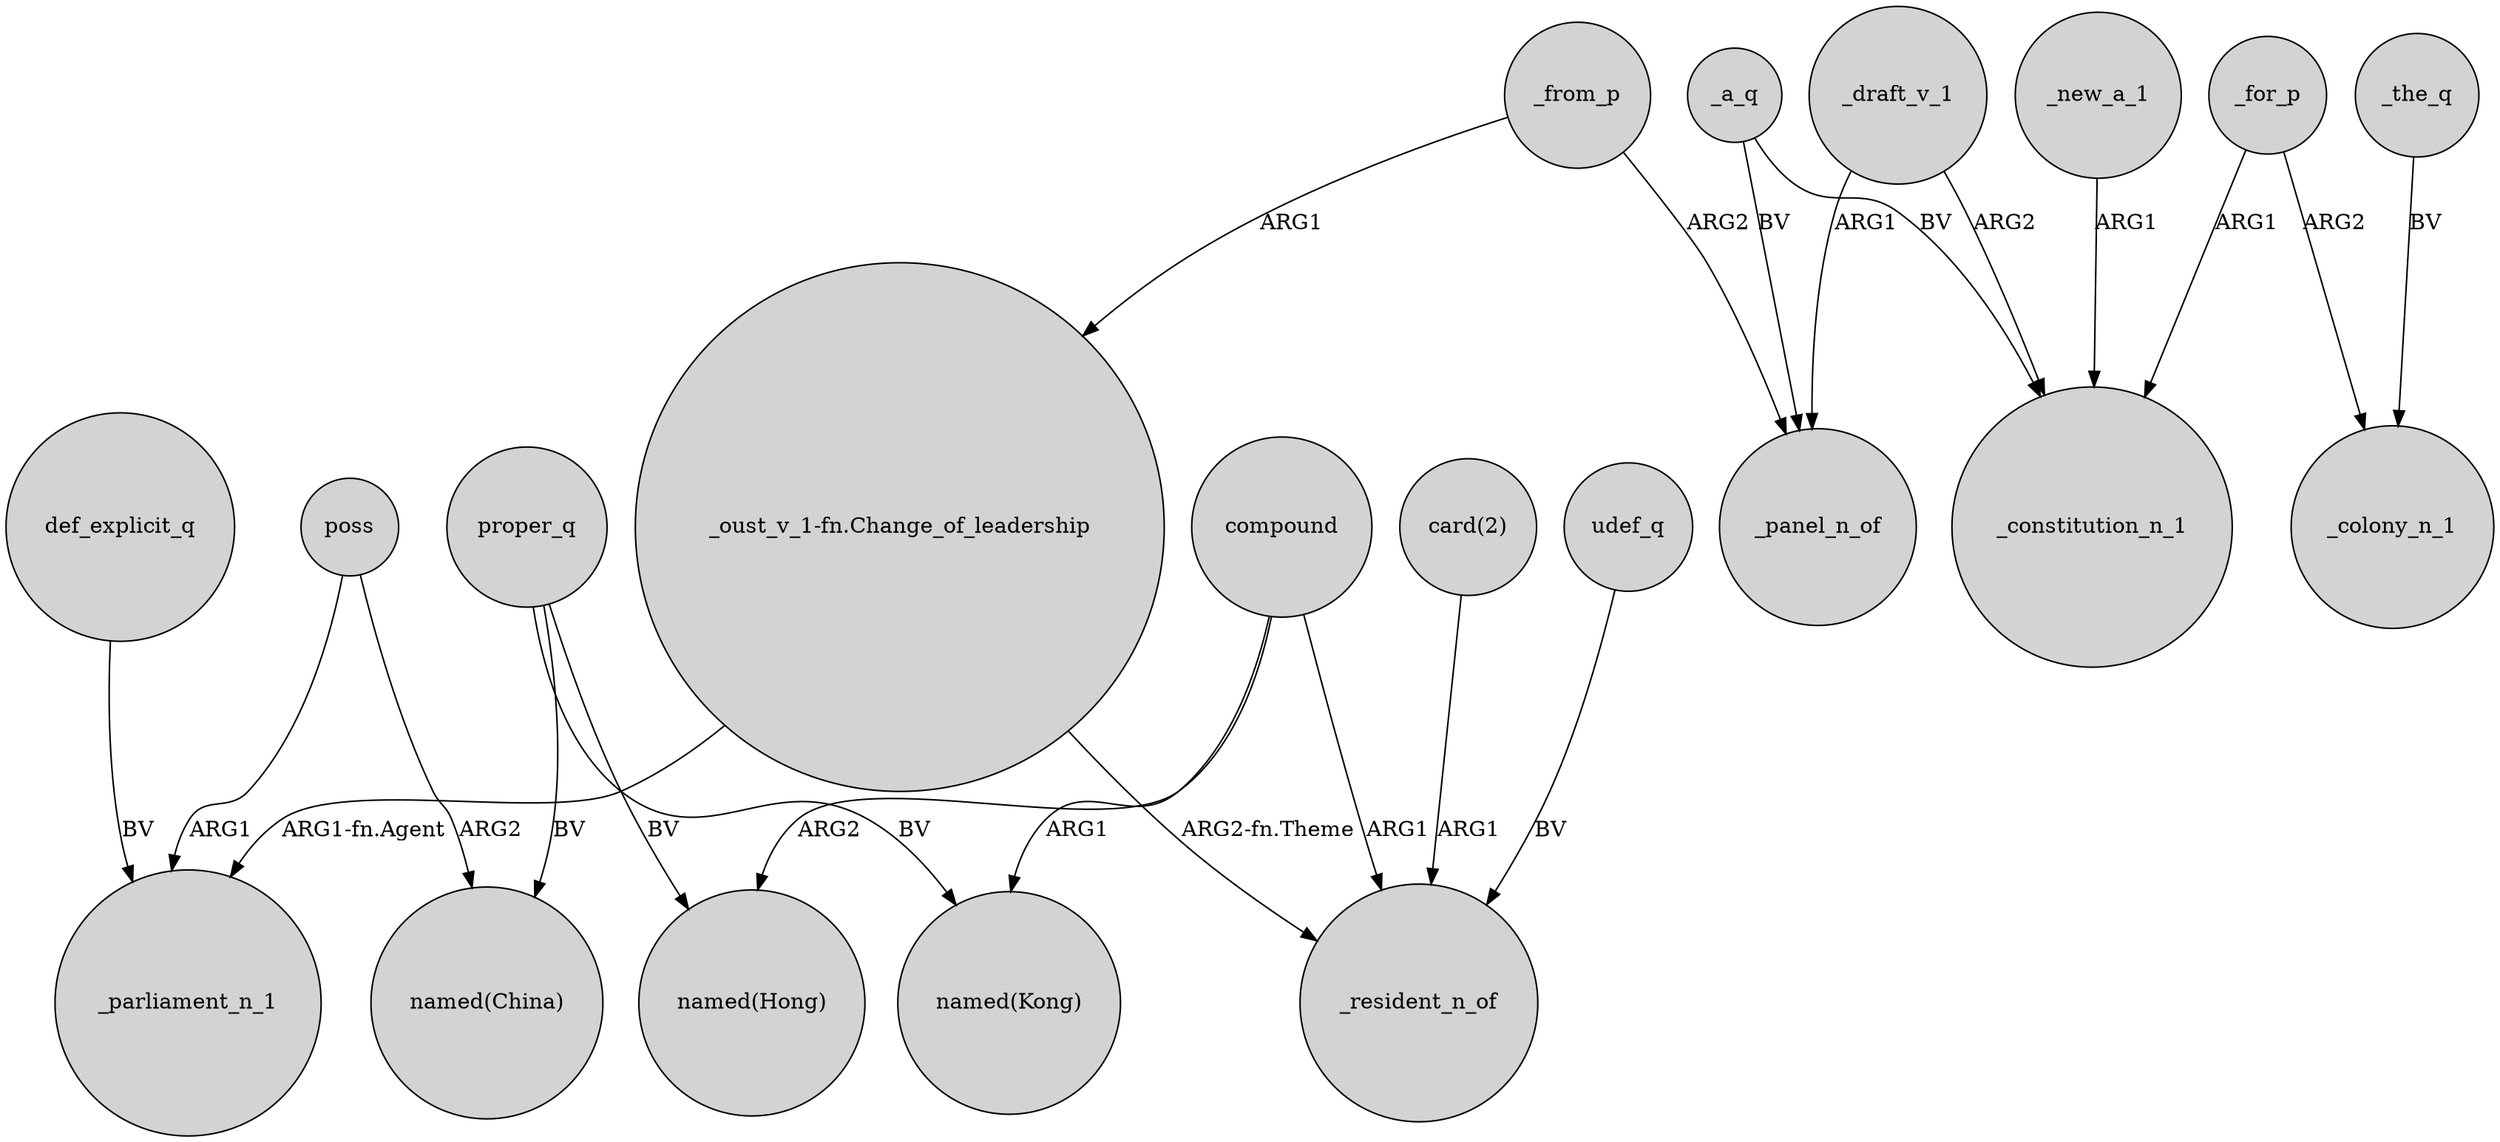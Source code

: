 digraph {
	node [shape=circle style=filled]
	def_explicit_q -> _parliament_n_1 [label=BV]
	_for_p -> _constitution_n_1 [label=ARG1]
	poss -> _parliament_n_1 [label=ARG1]
	_draft_v_1 -> _panel_n_of [label=ARG1]
	_new_a_1 -> _constitution_n_1 [label=ARG1]
	compound -> _resident_n_of [label=ARG1]
	compound -> "named(Hong)" [label=ARG2]
	"_oust_v_1-fn.Change_of_leadership" -> _parliament_n_1 [label="ARG1-fn.Agent"]
	"card(2)" -> _resident_n_of [label=ARG1]
	_from_p -> _panel_n_of [label=ARG2]
	_from_p -> "_oust_v_1-fn.Change_of_leadership" [label=ARG1]
	_draft_v_1 -> _constitution_n_1 [label=ARG2]
	poss -> "named(China)" [label=ARG2]
	proper_q -> "named(Hong)" [label=BV]
	udef_q -> _resident_n_of [label=BV]
	proper_q -> "named(Kong)" [label=BV]
	_a_q -> _panel_n_of [label=BV]
	proper_q -> "named(China)" [label=BV]
	_a_q -> _constitution_n_1 [label=BV]
	_the_q -> _colony_n_1 [label=BV]
	"_oust_v_1-fn.Change_of_leadership" -> _resident_n_of [label="ARG2-fn.Theme"]
	compound -> "named(Kong)" [label=ARG1]
	_for_p -> _colony_n_1 [label=ARG2]
}
